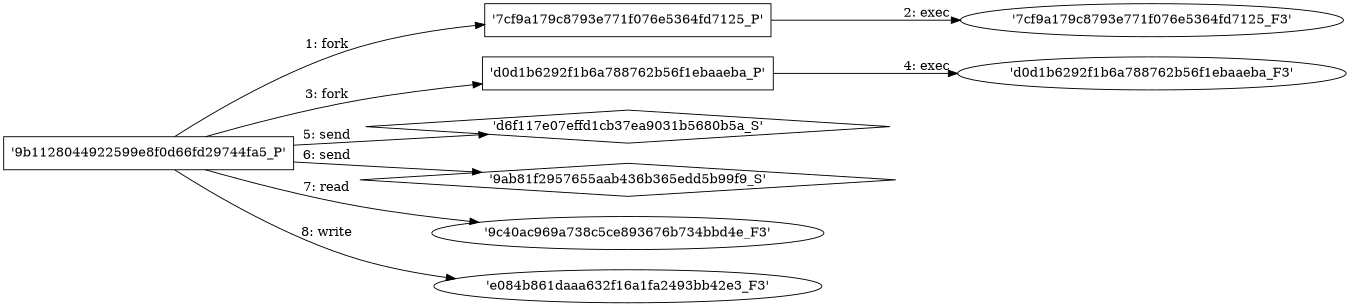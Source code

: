 digraph "D:\Learning\Paper\apt\基于CTI的攻击预警\Dataset\攻击图\ASGfromALLCTI\Discover the anatomy of an external cyberattack surface with new RiskIQ report.dot" {
rankdir="LR"
size="9"
fixedsize="false"
splines="true"
nodesep=0.3
ranksep=0
fontsize=10
overlap="scalexy"
engine= "neato"
	"'9b1128044922599e8f0d66fd29744fa5_P'" [node_type=Process shape=box]
	"'7cf9a179c8793e771f076e5364fd7125_P'" [node_type=Process shape=box]
	"'9b1128044922599e8f0d66fd29744fa5_P'" -> "'7cf9a179c8793e771f076e5364fd7125_P'" [label="1: fork"]
	"'7cf9a179c8793e771f076e5364fd7125_P'" [node_type=Process shape=box]
	"'7cf9a179c8793e771f076e5364fd7125_F3'" [node_type=File shape=ellipse]
	"'7cf9a179c8793e771f076e5364fd7125_P'" -> "'7cf9a179c8793e771f076e5364fd7125_F3'" [label="2: exec"]
	"'9b1128044922599e8f0d66fd29744fa5_P'" [node_type=Process shape=box]
	"'d0d1b6292f1b6a788762b56f1ebaaeba_P'" [node_type=Process shape=box]
	"'9b1128044922599e8f0d66fd29744fa5_P'" -> "'d0d1b6292f1b6a788762b56f1ebaaeba_P'" [label="3: fork"]
	"'d0d1b6292f1b6a788762b56f1ebaaeba_P'" [node_type=Process shape=box]
	"'d0d1b6292f1b6a788762b56f1ebaaeba_F3'" [node_type=File shape=ellipse]
	"'d0d1b6292f1b6a788762b56f1ebaaeba_P'" -> "'d0d1b6292f1b6a788762b56f1ebaaeba_F3'" [label="4: exec"]
	"'d6f117e07effd1cb37ea9031b5680b5a_S'" [node_type=Socket shape=diamond]
	"'9b1128044922599e8f0d66fd29744fa5_P'" [node_type=Process shape=box]
	"'9b1128044922599e8f0d66fd29744fa5_P'" -> "'d6f117e07effd1cb37ea9031b5680b5a_S'" [label="5: send"]
	"'9ab81f2957655aab436b365edd5b99f9_S'" [node_type=Socket shape=diamond]
	"'9b1128044922599e8f0d66fd29744fa5_P'" [node_type=Process shape=box]
	"'9b1128044922599e8f0d66fd29744fa5_P'" -> "'9ab81f2957655aab436b365edd5b99f9_S'" [label="6: send"]
	"'9c40ac969a738c5ce893676b734bbd4e_F3'" [node_type=file shape=ellipse]
	"'9b1128044922599e8f0d66fd29744fa5_P'" [node_type=Process shape=box]
	"'9b1128044922599e8f0d66fd29744fa5_P'" -> "'9c40ac969a738c5ce893676b734bbd4e_F3'" [label="7: read"]
	"'e084b861daaa632f16a1fa2493bb42e3_F3'" [node_type=file shape=ellipse]
	"'9b1128044922599e8f0d66fd29744fa5_P'" [node_type=Process shape=box]
	"'9b1128044922599e8f0d66fd29744fa5_P'" -> "'e084b861daaa632f16a1fa2493bb42e3_F3'" [label="8: write"]
}
